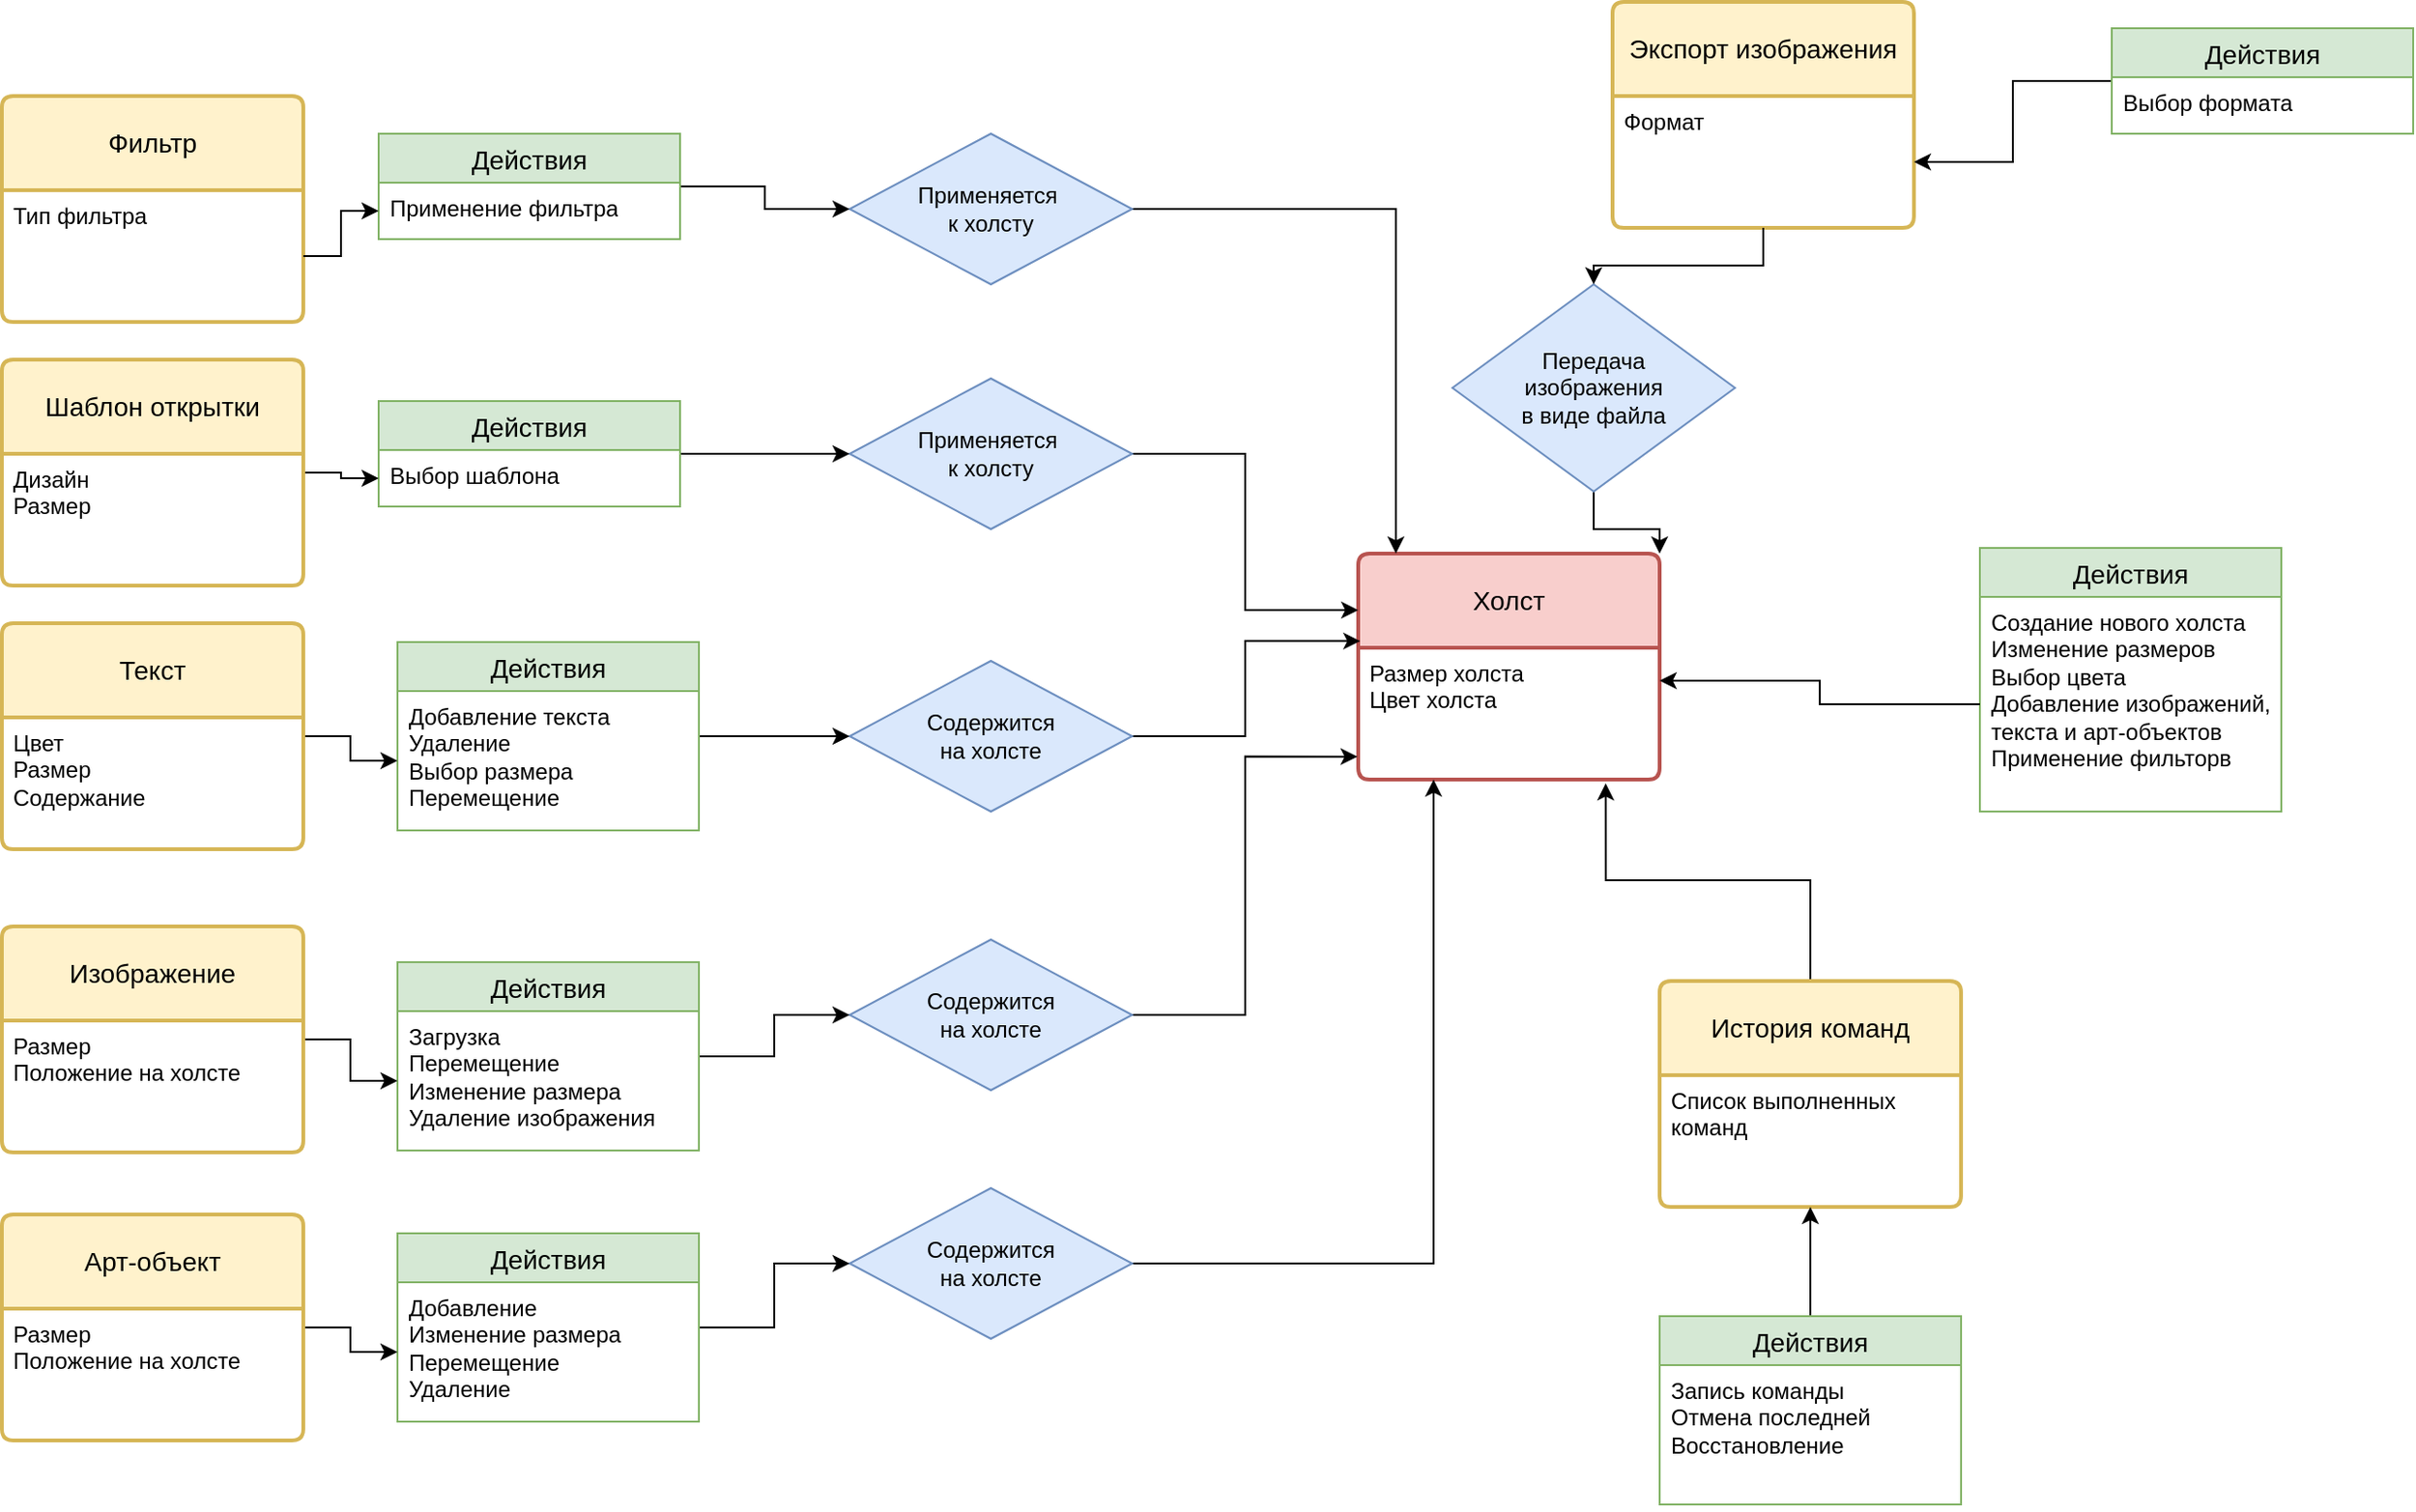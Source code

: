 <mxfile version="21.7.5" type="github">
  <diagram id="R2lEEEUBdFMjLlhIrx00" name="Page-1">
    <mxGraphModel dx="1698" dy="910" grid="1" gridSize="10" guides="1" tooltips="1" connect="1" arrows="1" fold="1" page="1" pageScale="1" pageWidth="850" pageHeight="1100" math="0" shadow="0" extFonts="Permanent Marker^https://fonts.googleapis.com/css?family=Permanent+Marker">
      <root>
        <mxCell id="0" />
        <mxCell id="1" parent="0" />
        <mxCell id="rzLMAFO-Es9SBmrTh6eH-7" value="Холст" style="swimlane;childLayout=stackLayout;horizontal=1;startSize=50;horizontalStack=0;rounded=1;fontSize=14;fontStyle=0;strokeWidth=2;resizeParent=0;resizeLast=1;shadow=0;dashed=0;align=center;arcSize=4;whiteSpace=wrap;html=1;fillColor=#f8cecc;strokeColor=#b85450;" vertex="1" parent="1">
          <mxGeometry x="730" y="333" width="160" height="120" as="geometry" />
        </mxCell>
        <mxCell id="rzLMAFO-Es9SBmrTh6eH-8" value="Размер холста&lt;br&gt;Цвет холста" style="align=left;strokeColor=none;fillColor=none;spacingLeft=4;fontSize=12;verticalAlign=top;resizable=0;rotatable=0;part=1;html=1;" vertex="1" parent="rzLMAFO-Es9SBmrTh6eH-7">
          <mxGeometry y="50" width="160" height="70" as="geometry" />
        </mxCell>
        <mxCell id="rzLMAFO-Es9SBmrTh6eH-78" style="edgeStyle=orthogonalEdgeStyle;rounded=0;orthogonalLoop=1;jettySize=auto;html=1;entryX=0;entryY=0.25;entryDx=0;entryDy=0;" edge="1" parent="1" source="rzLMAFO-Es9SBmrTh6eH-10" target="rzLMAFO-Es9SBmrTh6eH-7">
          <mxGeometry relative="1" as="geometry" />
        </mxCell>
        <mxCell id="rzLMAFO-Es9SBmrTh6eH-10" value="Применяется&amp;nbsp;&lt;br&gt;к холсту" style="rhombus;whiteSpace=wrap;html=1;fillColor=#dae8fc;strokeColor=#6c8ebf;" vertex="1" parent="1">
          <mxGeometry x="460" y="240" width="150" height="80" as="geometry" />
        </mxCell>
        <mxCell id="rzLMAFO-Es9SBmrTh6eH-18" style="edgeStyle=orthogonalEdgeStyle;rounded=0;orthogonalLoop=1;jettySize=auto;html=1;entryX=0.007;entryY=0.387;entryDx=0;entryDy=0;entryPerimeter=0;" edge="1" parent="1" source="rzLMAFO-Es9SBmrTh6eH-11" target="rzLMAFO-Es9SBmrTh6eH-7">
          <mxGeometry relative="1" as="geometry" />
        </mxCell>
        <mxCell id="rzLMAFO-Es9SBmrTh6eH-11" value="Содержится&lt;br style=&quot;border-color: var(--border-color);&quot;&gt;на холсте" style="rhombus;whiteSpace=wrap;html=1;fillColor=#dae8fc;strokeColor=#6c8ebf;" vertex="1" parent="1">
          <mxGeometry x="460" y="390" width="150" height="80" as="geometry" />
        </mxCell>
        <mxCell id="rzLMAFO-Es9SBmrTh6eH-19" style="edgeStyle=orthogonalEdgeStyle;rounded=0;orthogonalLoop=1;jettySize=auto;html=1;entryX=-0.002;entryY=0.826;entryDx=0;entryDy=0;entryPerimeter=0;" edge="1" parent="1" source="rzLMAFO-Es9SBmrTh6eH-12" target="rzLMAFO-Es9SBmrTh6eH-8">
          <mxGeometry relative="1" as="geometry" />
        </mxCell>
        <mxCell id="rzLMAFO-Es9SBmrTh6eH-12" value="Содержится &lt;br&gt;на холсте" style="rhombus;whiteSpace=wrap;html=1;fillColor=#dae8fc;strokeColor=#6c8ebf;" vertex="1" parent="1">
          <mxGeometry x="460" y="538" width="150" height="80" as="geometry" />
        </mxCell>
        <mxCell id="rzLMAFO-Es9SBmrTh6eH-16" style="edgeStyle=orthogonalEdgeStyle;rounded=0;orthogonalLoop=1;jettySize=auto;html=1;" edge="1" parent="1" source="rzLMAFO-Es9SBmrTh6eH-13" target="rzLMAFO-Es9SBmrTh6eH-7">
          <mxGeometry relative="1" as="geometry">
            <Array as="points">
              <mxPoint x="750" y="150" />
            </Array>
          </mxGeometry>
        </mxCell>
        <mxCell id="rzLMAFO-Es9SBmrTh6eH-13" value="Применяется&amp;nbsp;&lt;br&gt;к холсту" style="rhombus;whiteSpace=wrap;html=1;fillColor=#dae8fc;strokeColor=#6c8ebf;" vertex="1" parent="1">
          <mxGeometry x="460" y="110" width="150" height="80" as="geometry" />
        </mxCell>
        <mxCell id="rzLMAFO-Es9SBmrTh6eH-20" style="edgeStyle=orthogonalEdgeStyle;rounded=0;orthogonalLoop=1;jettySize=auto;html=1;entryX=0.25;entryY=1;entryDx=0;entryDy=0;" edge="1" parent="1" source="rzLMAFO-Es9SBmrTh6eH-14" target="rzLMAFO-Es9SBmrTh6eH-8">
          <mxGeometry relative="1" as="geometry">
            <Array as="points">
              <mxPoint x="770" y="710" />
            </Array>
          </mxGeometry>
        </mxCell>
        <mxCell id="rzLMAFO-Es9SBmrTh6eH-14" value="Содержится&lt;br style=&quot;border-color: var(--border-color);&quot;&gt;на холсте" style="rhombus;whiteSpace=wrap;html=1;fillColor=#dae8fc;strokeColor=#6c8ebf;" vertex="1" parent="1">
          <mxGeometry x="460" y="670" width="150" height="80" as="geometry" />
        </mxCell>
        <mxCell id="rzLMAFO-Es9SBmrTh6eH-35" style="edgeStyle=orthogonalEdgeStyle;rounded=0;orthogonalLoop=1;jettySize=auto;html=1;" edge="1" parent="1" source="rzLMAFO-Es9SBmrTh6eH-21" target="rzLMAFO-Es9SBmrTh6eH-13">
          <mxGeometry relative="1" as="geometry" />
        </mxCell>
        <mxCell id="rzLMAFO-Es9SBmrTh6eH-21" value="Действия" style="swimlane;fontStyle=0;childLayout=stackLayout;horizontal=1;startSize=26;horizontalStack=0;resizeParent=1;resizeParentMax=0;resizeLast=0;collapsible=1;marginBottom=0;align=center;fontSize=14;fillColor=#d5e8d4;strokeColor=#82b366;" vertex="1" parent="1">
          <mxGeometry x="210" y="110" width="160" height="56" as="geometry" />
        </mxCell>
        <mxCell id="rzLMAFO-Es9SBmrTh6eH-22" value="Применение фильтра" style="text;strokeColor=none;fillColor=none;spacingLeft=4;spacingRight=4;overflow=hidden;rotatable=0;points=[[0,0.5],[1,0.5]];portConstraint=eastwest;fontSize=12;whiteSpace=wrap;html=1;" vertex="1" parent="rzLMAFO-Es9SBmrTh6eH-21">
          <mxGeometry y="26" width="160" height="30" as="geometry" />
        </mxCell>
        <mxCell id="rzLMAFO-Es9SBmrTh6eH-36" value="" style="edgeStyle=orthogonalEdgeStyle;rounded=0;orthogonalLoop=1;jettySize=auto;html=1;" edge="1" parent="1" source="rzLMAFO-Es9SBmrTh6eH-26" target="rzLMAFO-Es9SBmrTh6eH-10">
          <mxGeometry relative="1" as="geometry" />
        </mxCell>
        <mxCell id="rzLMAFO-Es9SBmrTh6eH-26" value="Действия" style="swimlane;fontStyle=0;childLayout=stackLayout;horizontal=1;startSize=26;horizontalStack=0;resizeParent=1;resizeParentMax=0;resizeLast=0;collapsible=1;marginBottom=0;align=center;fontSize=14;fillColor=#d5e8d4;strokeColor=#82b366;" vertex="1" parent="1">
          <mxGeometry x="210" y="252" width="160" height="56" as="geometry" />
        </mxCell>
        <mxCell id="rzLMAFO-Es9SBmrTh6eH-27" value="Выбор шаблона" style="text;strokeColor=none;fillColor=none;spacingLeft=4;spacingRight=4;overflow=hidden;rotatable=0;points=[[0,0.5],[1,0.5]];portConstraint=eastwest;fontSize=12;whiteSpace=wrap;html=1;" vertex="1" parent="rzLMAFO-Es9SBmrTh6eH-26">
          <mxGeometry y="26" width="160" height="30" as="geometry" />
        </mxCell>
        <mxCell id="rzLMAFO-Es9SBmrTh6eH-37" value="" style="edgeStyle=orthogonalEdgeStyle;rounded=0;orthogonalLoop=1;jettySize=auto;html=1;" edge="1" parent="1" source="rzLMAFO-Es9SBmrTh6eH-28" target="rzLMAFO-Es9SBmrTh6eH-11">
          <mxGeometry relative="1" as="geometry" />
        </mxCell>
        <mxCell id="rzLMAFO-Es9SBmrTh6eH-28" value="Действия" style="swimlane;fontStyle=0;childLayout=stackLayout;horizontal=1;startSize=26;horizontalStack=0;resizeParent=1;resizeParentMax=0;resizeLast=0;collapsible=1;marginBottom=0;align=center;fontSize=14;fillColor=#d5e8d4;strokeColor=#82b366;" vertex="1" parent="1">
          <mxGeometry x="220" y="380" width="160" height="100" as="geometry" />
        </mxCell>
        <mxCell id="rzLMAFO-Es9SBmrTh6eH-29" value="Добавление текста&lt;br&gt;Удаление&lt;br&gt;Выбор размера&lt;br&gt;Перемещение" style="text;strokeColor=none;fillColor=none;spacingLeft=4;spacingRight=4;overflow=hidden;rotatable=0;points=[[0,0.5],[1,0.5]];portConstraint=eastwest;fontSize=12;whiteSpace=wrap;html=1;" vertex="1" parent="rzLMAFO-Es9SBmrTh6eH-28">
          <mxGeometry y="26" width="160" height="74" as="geometry" />
        </mxCell>
        <mxCell id="rzLMAFO-Es9SBmrTh6eH-38" value="" style="edgeStyle=orthogonalEdgeStyle;rounded=0;orthogonalLoop=1;jettySize=auto;html=1;" edge="1" parent="1" source="rzLMAFO-Es9SBmrTh6eH-30" target="rzLMAFO-Es9SBmrTh6eH-12">
          <mxGeometry relative="1" as="geometry" />
        </mxCell>
        <mxCell id="rzLMAFO-Es9SBmrTh6eH-30" value="Действия" style="swimlane;fontStyle=0;childLayout=stackLayout;horizontal=1;startSize=26;horizontalStack=0;resizeParent=1;resizeParentMax=0;resizeLast=0;collapsible=1;marginBottom=0;align=center;fontSize=14;fillColor=#d5e8d4;strokeColor=#82b366;" vertex="1" parent="1">
          <mxGeometry x="220" y="550" width="160" height="100" as="geometry" />
        </mxCell>
        <mxCell id="rzLMAFO-Es9SBmrTh6eH-31" value="Загрузка&lt;br&gt;Перемещение&lt;br&gt;Изменение размера&lt;br&gt;Удаление изображения" style="text;strokeColor=none;fillColor=none;spacingLeft=4;spacingRight=4;overflow=hidden;rotatable=0;points=[[0,0.5],[1,0.5]];portConstraint=eastwest;fontSize=12;whiteSpace=wrap;html=1;" vertex="1" parent="rzLMAFO-Es9SBmrTh6eH-30">
          <mxGeometry y="26" width="160" height="74" as="geometry" />
        </mxCell>
        <mxCell id="rzLMAFO-Es9SBmrTh6eH-39" value="" style="edgeStyle=orthogonalEdgeStyle;rounded=0;orthogonalLoop=1;jettySize=auto;html=1;" edge="1" parent="1" source="rzLMAFO-Es9SBmrTh6eH-32" target="rzLMAFO-Es9SBmrTh6eH-14">
          <mxGeometry relative="1" as="geometry" />
        </mxCell>
        <mxCell id="rzLMAFO-Es9SBmrTh6eH-32" value="Действия" style="swimlane;fontStyle=0;childLayout=stackLayout;horizontal=1;startSize=26;horizontalStack=0;resizeParent=1;resizeParentMax=0;resizeLast=0;collapsible=1;marginBottom=0;align=center;fontSize=14;fillColor=#d5e8d4;strokeColor=#82b366;" vertex="1" parent="1">
          <mxGeometry x="220" y="694" width="160" height="100" as="geometry" />
        </mxCell>
        <mxCell id="rzLMAFO-Es9SBmrTh6eH-33" value="Добавление&lt;br&gt;Изменение размера&lt;br&gt;Перемещение&amp;nbsp;&lt;br&gt;Удаление" style="text;strokeColor=none;fillColor=none;spacingLeft=4;spacingRight=4;overflow=hidden;rotatable=0;points=[[0,0.5],[1,0.5]];portConstraint=eastwest;fontSize=12;whiteSpace=wrap;html=1;" vertex="1" parent="rzLMAFO-Es9SBmrTh6eH-32">
          <mxGeometry y="26" width="160" height="74" as="geometry" />
        </mxCell>
        <mxCell id="rzLMAFO-Es9SBmrTh6eH-40" value="Фильтр" style="swimlane;childLayout=stackLayout;horizontal=1;startSize=50;horizontalStack=0;rounded=1;fontSize=14;fontStyle=0;strokeWidth=2;resizeParent=0;resizeLast=1;shadow=0;dashed=0;align=center;arcSize=4;whiteSpace=wrap;html=1;fillColor=#fff2cc;strokeColor=#d6b656;" vertex="1" parent="1">
          <mxGeometry x="10" y="90" width="160" height="120" as="geometry" />
        </mxCell>
        <mxCell id="rzLMAFO-Es9SBmrTh6eH-41" value="Тип фильтра" style="align=left;strokeColor=none;fillColor=none;spacingLeft=4;fontSize=12;verticalAlign=top;resizable=0;rotatable=0;part=1;html=1;" vertex="1" parent="rzLMAFO-Es9SBmrTh6eH-40">
          <mxGeometry y="50" width="160" height="70" as="geometry" />
        </mxCell>
        <mxCell id="rzLMAFO-Es9SBmrTh6eH-43" style="edgeStyle=orthogonalEdgeStyle;rounded=0;orthogonalLoop=1;jettySize=auto;html=1;exitX=0.5;exitY=1;exitDx=0;exitDy=0;" edge="1" parent="rzLMAFO-Es9SBmrTh6eH-40" source="rzLMAFO-Es9SBmrTh6eH-41" target="rzLMAFO-Es9SBmrTh6eH-41">
          <mxGeometry relative="1" as="geometry" />
        </mxCell>
        <mxCell id="rzLMAFO-Es9SBmrTh6eH-42" value="" style="edgeStyle=orthogonalEdgeStyle;rounded=0;orthogonalLoop=1;jettySize=auto;html=1;" edge="1" parent="1" source="rzLMAFO-Es9SBmrTh6eH-41" target="rzLMAFO-Es9SBmrTh6eH-22">
          <mxGeometry relative="1" as="geometry" />
        </mxCell>
        <mxCell id="rzLMAFO-Es9SBmrTh6eH-51" value="" style="edgeStyle=orthogonalEdgeStyle;rounded=0;orthogonalLoop=1;jettySize=auto;html=1;" edge="1" parent="1" source="rzLMAFO-Es9SBmrTh6eH-47" target="rzLMAFO-Es9SBmrTh6eH-27">
          <mxGeometry relative="1" as="geometry" />
        </mxCell>
        <mxCell id="rzLMAFO-Es9SBmrTh6eH-47" value="Шаблон открытки" style="swimlane;childLayout=stackLayout;horizontal=1;startSize=50;horizontalStack=0;rounded=1;fontSize=14;fontStyle=0;strokeWidth=2;resizeParent=0;resizeLast=1;shadow=0;dashed=0;align=center;arcSize=4;whiteSpace=wrap;html=1;fillColor=#fff2cc;strokeColor=#d6b656;" vertex="1" parent="1">
          <mxGeometry x="10" y="230" width="160" height="120" as="geometry" />
        </mxCell>
        <mxCell id="rzLMAFO-Es9SBmrTh6eH-48" value="Дизайн&lt;br&gt;Размер" style="align=left;strokeColor=none;fillColor=none;spacingLeft=4;fontSize=12;verticalAlign=top;resizable=0;rotatable=0;part=1;html=1;" vertex="1" parent="rzLMAFO-Es9SBmrTh6eH-47">
          <mxGeometry y="50" width="160" height="70" as="geometry" />
        </mxCell>
        <mxCell id="rzLMAFO-Es9SBmrTh6eH-49" style="edgeStyle=orthogonalEdgeStyle;rounded=0;orthogonalLoop=1;jettySize=auto;html=1;exitX=0.5;exitY=1;exitDx=0;exitDy=0;" edge="1" parent="rzLMAFO-Es9SBmrTh6eH-47" source="rzLMAFO-Es9SBmrTh6eH-48" target="rzLMAFO-Es9SBmrTh6eH-48">
          <mxGeometry relative="1" as="geometry" />
        </mxCell>
        <mxCell id="rzLMAFO-Es9SBmrTh6eH-55" value="" style="edgeStyle=orthogonalEdgeStyle;rounded=0;orthogonalLoop=1;jettySize=auto;html=1;" edge="1" parent="1" source="rzLMAFO-Es9SBmrTh6eH-52" target="rzLMAFO-Es9SBmrTh6eH-29">
          <mxGeometry relative="1" as="geometry" />
        </mxCell>
        <mxCell id="rzLMAFO-Es9SBmrTh6eH-52" value="Текст" style="swimlane;childLayout=stackLayout;horizontal=1;startSize=50;horizontalStack=0;rounded=1;fontSize=14;fontStyle=0;strokeWidth=2;resizeParent=0;resizeLast=1;shadow=0;dashed=0;align=center;arcSize=4;whiteSpace=wrap;html=1;fillColor=#fff2cc;strokeColor=#d6b656;" vertex="1" parent="1">
          <mxGeometry x="10" y="370" width="160" height="120" as="geometry" />
        </mxCell>
        <mxCell id="rzLMAFO-Es9SBmrTh6eH-53" value="Цвет&lt;br&gt;Размер&lt;br&gt;Содержание" style="align=left;strokeColor=none;fillColor=none;spacingLeft=4;fontSize=12;verticalAlign=top;resizable=0;rotatable=0;part=1;html=1;" vertex="1" parent="rzLMAFO-Es9SBmrTh6eH-52">
          <mxGeometry y="50" width="160" height="70" as="geometry" />
        </mxCell>
        <mxCell id="rzLMAFO-Es9SBmrTh6eH-54" style="edgeStyle=orthogonalEdgeStyle;rounded=0;orthogonalLoop=1;jettySize=auto;html=1;exitX=0.5;exitY=1;exitDx=0;exitDy=0;" edge="1" parent="rzLMAFO-Es9SBmrTh6eH-52" source="rzLMAFO-Es9SBmrTh6eH-53" target="rzLMAFO-Es9SBmrTh6eH-53">
          <mxGeometry relative="1" as="geometry" />
        </mxCell>
        <mxCell id="rzLMAFO-Es9SBmrTh6eH-59" value="" style="edgeStyle=orthogonalEdgeStyle;rounded=0;orthogonalLoop=1;jettySize=auto;html=1;" edge="1" parent="1" source="rzLMAFO-Es9SBmrTh6eH-56" target="rzLMAFO-Es9SBmrTh6eH-31">
          <mxGeometry relative="1" as="geometry" />
        </mxCell>
        <mxCell id="rzLMAFO-Es9SBmrTh6eH-56" value="Изображение" style="swimlane;childLayout=stackLayout;horizontal=1;startSize=50;horizontalStack=0;rounded=1;fontSize=14;fontStyle=0;strokeWidth=2;resizeParent=0;resizeLast=1;shadow=0;dashed=0;align=center;arcSize=4;whiteSpace=wrap;html=1;fillColor=#fff2cc;strokeColor=#d6b656;" vertex="1" parent="1">
          <mxGeometry x="10" y="531" width="160" height="120" as="geometry" />
        </mxCell>
        <mxCell id="rzLMAFO-Es9SBmrTh6eH-57" value="Размер&lt;br&gt;Положение на холсте" style="align=left;strokeColor=none;fillColor=none;spacingLeft=4;fontSize=12;verticalAlign=top;resizable=0;rotatable=0;part=1;html=1;" vertex="1" parent="rzLMAFO-Es9SBmrTh6eH-56">
          <mxGeometry y="50" width="160" height="70" as="geometry" />
        </mxCell>
        <mxCell id="rzLMAFO-Es9SBmrTh6eH-58" style="edgeStyle=orthogonalEdgeStyle;rounded=0;orthogonalLoop=1;jettySize=auto;html=1;exitX=0.5;exitY=1;exitDx=0;exitDy=0;" edge="1" parent="rzLMAFO-Es9SBmrTh6eH-56" source="rzLMAFO-Es9SBmrTh6eH-57" target="rzLMAFO-Es9SBmrTh6eH-57">
          <mxGeometry relative="1" as="geometry" />
        </mxCell>
        <mxCell id="rzLMAFO-Es9SBmrTh6eH-63" value="" style="edgeStyle=orthogonalEdgeStyle;rounded=0;orthogonalLoop=1;jettySize=auto;html=1;" edge="1" parent="1" source="rzLMAFO-Es9SBmrTh6eH-60" target="rzLMAFO-Es9SBmrTh6eH-33">
          <mxGeometry relative="1" as="geometry" />
        </mxCell>
        <mxCell id="rzLMAFO-Es9SBmrTh6eH-60" value="Арт-объект" style="swimlane;childLayout=stackLayout;horizontal=1;startSize=50;horizontalStack=0;rounded=1;fontSize=14;fontStyle=0;strokeWidth=2;resizeParent=0;resizeLast=1;shadow=0;dashed=0;align=center;arcSize=4;whiteSpace=wrap;html=1;fillColor=#fff2cc;strokeColor=#d6b656;" vertex="1" parent="1">
          <mxGeometry x="10" y="684" width="160" height="120" as="geometry" />
        </mxCell>
        <mxCell id="rzLMAFO-Es9SBmrTh6eH-61" value="Размер&lt;br&gt;Положение на холсте" style="align=left;strokeColor=none;fillColor=none;spacingLeft=4;fontSize=12;verticalAlign=top;resizable=0;rotatable=0;part=1;html=1;" vertex="1" parent="rzLMAFO-Es9SBmrTh6eH-60">
          <mxGeometry y="50" width="160" height="70" as="geometry" />
        </mxCell>
        <mxCell id="rzLMAFO-Es9SBmrTh6eH-62" style="edgeStyle=orthogonalEdgeStyle;rounded=0;orthogonalLoop=1;jettySize=auto;html=1;exitX=0.5;exitY=1;exitDx=0;exitDy=0;" edge="1" parent="rzLMAFO-Es9SBmrTh6eH-60" source="rzLMAFO-Es9SBmrTh6eH-61" target="rzLMAFO-Es9SBmrTh6eH-61">
          <mxGeometry relative="1" as="geometry" />
        </mxCell>
        <mxCell id="rzLMAFO-Es9SBmrTh6eH-65" style="edgeStyle=orthogonalEdgeStyle;rounded=0;orthogonalLoop=1;jettySize=auto;html=1;entryX=1;entryY=0;entryDx=0;entryDy=0;" edge="1" parent="1" source="rzLMAFO-Es9SBmrTh6eH-64" target="rzLMAFO-Es9SBmrTh6eH-7">
          <mxGeometry relative="1" as="geometry" />
        </mxCell>
        <mxCell id="rzLMAFO-Es9SBmrTh6eH-64" value="Передача &lt;br&gt;изображения&lt;br&gt;в виде файла" style="rhombus;whiteSpace=wrap;html=1;fillColor=#dae8fc;strokeColor=#6c8ebf;" vertex="1" parent="1">
          <mxGeometry x="780" y="190" width="150" height="110" as="geometry" />
        </mxCell>
        <mxCell id="rzLMAFO-Es9SBmrTh6eH-66" value="Экспорт изображения" style="swimlane;childLayout=stackLayout;horizontal=1;startSize=50;horizontalStack=0;rounded=1;fontSize=14;fontStyle=0;strokeWidth=2;resizeParent=0;resizeLast=1;shadow=0;dashed=0;align=center;arcSize=4;whiteSpace=wrap;html=1;fillColor=#fff2cc;strokeColor=#d6b656;" vertex="1" parent="1">
          <mxGeometry x="865" y="40" width="160" height="120" as="geometry" />
        </mxCell>
        <mxCell id="rzLMAFO-Es9SBmrTh6eH-67" value="Формат" style="align=left;strokeColor=none;fillColor=none;spacingLeft=4;fontSize=12;verticalAlign=top;resizable=0;rotatable=0;part=1;html=1;" vertex="1" parent="rzLMAFO-Es9SBmrTh6eH-66">
          <mxGeometry y="50" width="160" height="70" as="geometry" />
        </mxCell>
        <mxCell id="rzLMAFO-Es9SBmrTh6eH-68" style="edgeStyle=orthogonalEdgeStyle;rounded=0;orthogonalLoop=1;jettySize=auto;html=1;exitX=0.5;exitY=1;exitDx=0;exitDy=0;" edge="1" parent="rzLMAFO-Es9SBmrTh6eH-66" source="rzLMAFO-Es9SBmrTh6eH-67" target="rzLMAFO-Es9SBmrTh6eH-67">
          <mxGeometry relative="1" as="geometry" />
        </mxCell>
        <mxCell id="rzLMAFO-Es9SBmrTh6eH-69" style="edgeStyle=orthogonalEdgeStyle;rounded=0;orthogonalLoop=1;jettySize=auto;html=1;entryX=0.5;entryY=0;entryDx=0;entryDy=0;" edge="1" parent="1" source="rzLMAFO-Es9SBmrTh6eH-67" target="rzLMAFO-Es9SBmrTh6eH-64">
          <mxGeometry relative="1" as="geometry" />
        </mxCell>
        <mxCell id="rzLMAFO-Es9SBmrTh6eH-72" value="" style="edgeStyle=orthogonalEdgeStyle;rounded=0;orthogonalLoop=1;jettySize=auto;html=1;" edge="1" parent="1" source="rzLMAFO-Es9SBmrTh6eH-70" target="rzLMAFO-Es9SBmrTh6eH-67">
          <mxGeometry relative="1" as="geometry" />
        </mxCell>
        <mxCell id="rzLMAFO-Es9SBmrTh6eH-70" value="Действия" style="swimlane;fontStyle=0;childLayout=stackLayout;horizontal=1;startSize=26;horizontalStack=0;resizeParent=1;resizeParentMax=0;resizeLast=0;collapsible=1;marginBottom=0;align=center;fontSize=14;fillColor=#d5e8d4;strokeColor=#82b366;" vertex="1" parent="1">
          <mxGeometry x="1130" y="54" width="160" height="56" as="geometry" />
        </mxCell>
        <mxCell id="rzLMAFO-Es9SBmrTh6eH-71" value="Выбор формата" style="text;strokeColor=none;fillColor=none;spacingLeft=4;spacingRight=4;overflow=hidden;rotatable=0;points=[[0,0.5],[1,0.5]];portConstraint=eastwest;fontSize=12;whiteSpace=wrap;html=1;" vertex="1" parent="rzLMAFO-Es9SBmrTh6eH-70">
          <mxGeometry y="26" width="160" height="30" as="geometry" />
        </mxCell>
        <mxCell id="rzLMAFO-Es9SBmrTh6eH-73" value="Действия" style="swimlane;fontStyle=0;childLayout=stackLayout;horizontal=1;startSize=26;horizontalStack=0;resizeParent=1;resizeParentMax=0;resizeLast=0;collapsible=1;marginBottom=0;align=center;fontSize=14;fillColor=#d5e8d4;strokeColor=#82b366;" vertex="1" parent="1">
          <mxGeometry x="1060" y="330" width="160" height="140" as="geometry" />
        </mxCell>
        <mxCell id="rzLMAFO-Es9SBmrTh6eH-74" value="Создание нового холста&lt;br&gt;Изменение размеров&lt;br&gt;Выбор цвета&lt;br&gt;Добавление изображений,&lt;br&gt;текста и арт-объектов&lt;br&gt;Применение фильторв" style="text;strokeColor=none;fillColor=none;spacingLeft=4;spacingRight=4;overflow=hidden;rotatable=0;points=[[0,0.5],[1,0.5]];portConstraint=eastwest;fontSize=12;whiteSpace=wrap;html=1;" vertex="1" parent="rzLMAFO-Es9SBmrTh6eH-73">
          <mxGeometry y="26" width="160" height="114" as="geometry" />
        </mxCell>
        <mxCell id="rzLMAFO-Es9SBmrTh6eH-77" style="edgeStyle=orthogonalEdgeStyle;rounded=0;orthogonalLoop=1;jettySize=auto;html=1;entryX=1;entryY=0.25;entryDx=0;entryDy=0;" edge="1" parent="1" source="rzLMAFO-Es9SBmrTh6eH-74" target="rzLMAFO-Es9SBmrTh6eH-8">
          <mxGeometry relative="1" as="geometry" />
        </mxCell>
        <mxCell id="rzLMAFO-Es9SBmrTh6eH-82" style="edgeStyle=orthogonalEdgeStyle;rounded=0;orthogonalLoop=1;jettySize=auto;html=1;entryX=0.821;entryY=1.029;entryDx=0;entryDy=0;entryPerimeter=0;" edge="1" parent="1" source="rzLMAFO-Es9SBmrTh6eH-79" target="rzLMAFO-Es9SBmrTh6eH-8">
          <mxGeometry relative="1" as="geometry" />
        </mxCell>
        <mxCell id="rzLMAFO-Es9SBmrTh6eH-79" value="История команд" style="swimlane;childLayout=stackLayout;horizontal=1;startSize=50;horizontalStack=0;rounded=1;fontSize=14;fontStyle=0;strokeWidth=2;resizeParent=0;resizeLast=1;shadow=0;dashed=0;align=center;arcSize=4;whiteSpace=wrap;html=1;fillColor=#fff2cc;strokeColor=#d6b656;" vertex="1" parent="1">
          <mxGeometry x="890" y="560" width="160" height="120" as="geometry" />
        </mxCell>
        <mxCell id="rzLMAFO-Es9SBmrTh6eH-80" value="Список выполненных&lt;br&gt;команд" style="align=left;strokeColor=none;fillColor=none;spacingLeft=4;fontSize=12;verticalAlign=top;resizable=0;rotatable=0;part=1;html=1;" vertex="1" parent="rzLMAFO-Es9SBmrTh6eH-79">
          <mxGeometry y="50" width="160" height="70" as="geometry" />
        </mxCell>
        <mxCell id="rzLMAFO-Es9SBmrTh6eH-81" style="edgeStyle=orthogonalEdgeStyle;rounded=0;orthogonalLoop=1;jettySize=auto;html=1;exitX=0.5;exitY=1;exitDx=0;exitDy=0;" edge="1" parent="rzLMAFO-Es9SBmrTh6eH-79" source="rzLMAFO-Es9SBmrTh6eH-80" target="rzLMAFO-Es9SBmrTh6eH-80">
          <mxGeometry relative="1" as="geometry" />
        </mxCell>
        <mxCell id="rzLMAFO-Es9SBmrTh6eH-85" style="edgeStyle=orthogonalEdgeStyle;rounded=0;orthogonalLoop=1;jettySize=auto;html=1;entryX=0.5;entryY=1;entryDx=0;entryDy=0;" edge="1" parent="1" source="rzLMAFO-Es9SBmrTh6eH-83" target="rzLMAFO-Es9SBmrTh6eH-80">
          <mxGeometry relative="1" as="geometry" />
        </mxCell>
        <mxCell id="rzLMAFO-Es9SBmrTh6eH-83" value="Действия" style="swimlane;fontStyle=0;childLayout=stackLayout;horizontal=1;startSize=26;horizontalStack=0;resizeParent=1;resizeParentMax=0;resizeLast=0;collapsible=1;marginBottom=0;align=center;fontSize=14;fillColor=#d5e8d4;strokeColor=#82b366;" vertex="1" parent="1">
          <mxGeometry x="890" y="738" width="160" height="100" as="geometry" />
        </mxCell>
        <mxCell id="rzLMAFO-Es9SBmrTh6eH-84" value="Запись команды&lt;br&gt;Отмена последней&lt;br&gt;Восстановление" style="text;strokeColor=none;fillColor=none;spacingLeft=4;spacingRight=4;overflow=hidden;rotatable=0;points=[[0,0.5],[1,0.5]];portConstraint=eastwest;fontSize=12;whiteSpace=wrap;html=1;" vertex="1" parent="rzLMAFO-Es9SBmrTh6eH-83">
          <mxGeometry y="26" width="160" height="74" as="geometry" />
        </mxCell>
      </root>
    </mxGraphModel>
  </diagram>
</mxfile>
